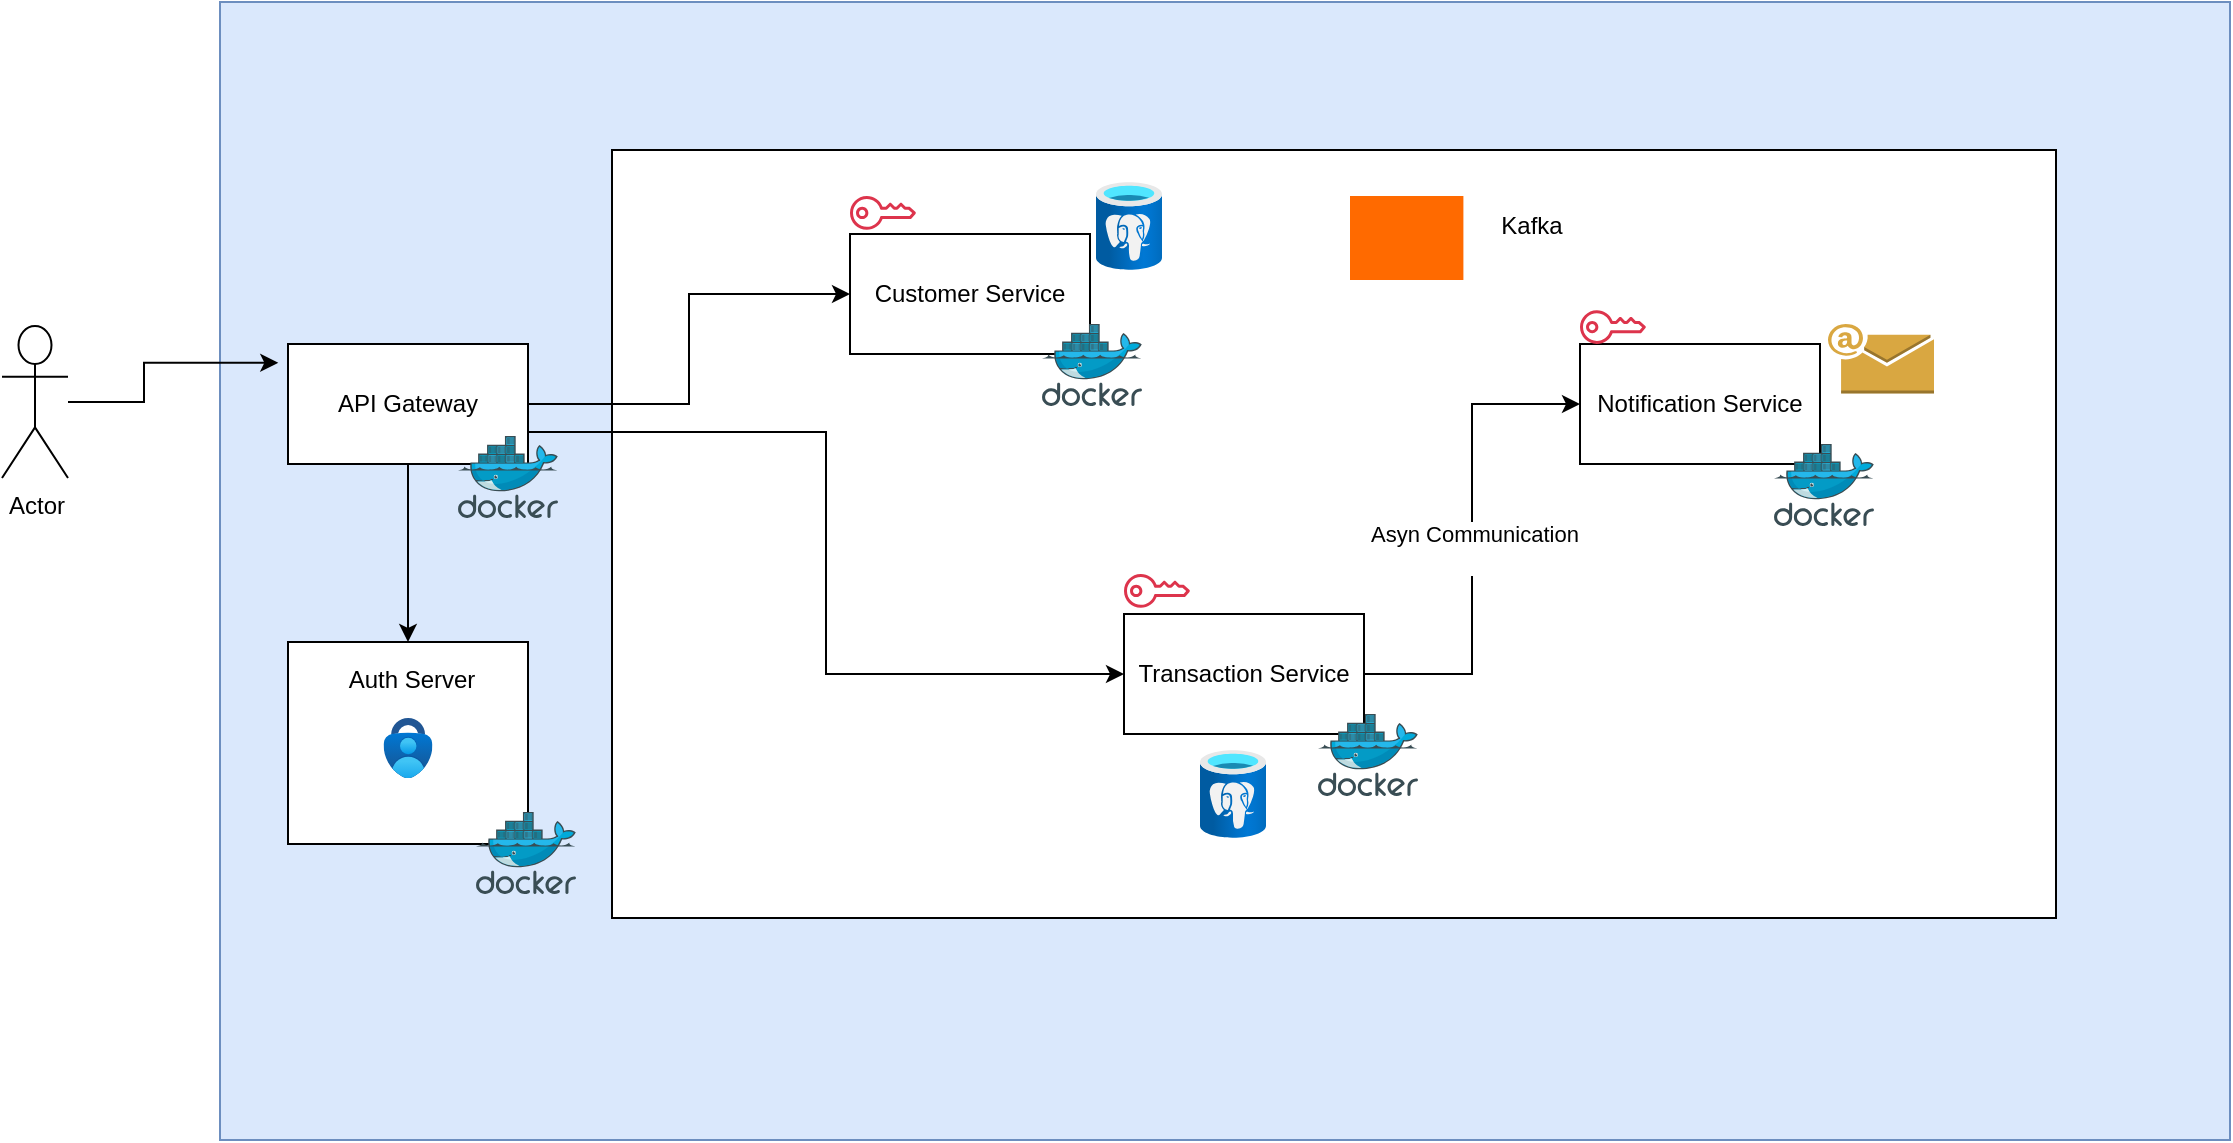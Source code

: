 <mxfile version="26.0.16">
  <diagram name="Page-1" id="CusKXPLtlxd3wGfyXoyn">
    <mxGraphModel dx="1434" dy="838" grid="0" gridSize="10" guides="1" tooltips="1" connect="1" arrows="1" fold="1" page="1" pageScale="1" pageWidth="850" pageHeight="1100" math="0" shadow="0">
      <root>
        <mxCell id="0" />
        <mxCell id="1" parent="0" />
        <mxCell id="Coo1TLE-8pdY9o4Q0BLN-1" value="Actor" style="shape=umlActor;verticalLabelPosition=bottom;verticalAlign=top;html=1;outlineConnect=0;" vertex="1" parent="1">
          <mxGeometry x="6" y="462" width="33" height="76" as="geometry" />
        </mxCell>
        <mxCell id="Coo1TLE-8pdY9o4Q0BLN-2" value="" style="rounded=0;whiteSpace=wrap;html=1;fillColor=#dae8fc;strokeColor=#6c8ebf;" vertex="1" parent="1">
          <mxGeometry x="115" y="300" width="1005" height="569" as="geometry" />
        </mxCell>
        <mxCell id="Coo1TLE-8pdY9o4Q0BLN-3" value="" style="rounded=0;whiteSpace=wrap;html=1;" vertex="1" parent="1">
          <mxGeometry x="311" y="374" width="722" height="384" as="geometry" />
        </mxCell>
        <mxCell id="Coo1TLE-8pdY9o4Q0BLN-7" value="" style="edgeStyle=orthogonalEdgeStyle;rounded=0;orthogonalLoop=1;jettySize=auto;html=1;" edge="1" parent="1" source="Coo1TLE-8pdY9o4Q0BLN-5" target="Coo1TLE-8pdY9o4Q0BLN-6">
          <mxGeometry relative="1" as="geometry" />
        </mxCell>
        <mxCell id="Coo1TLE-8pdY9o4Q0BLN-15" style="edgeStyle=orthogonalEdgeStyle;rounded=0;orthogonalLoop=1;jettySize=auto;html=1;entryX=0;entryY=0.5;entryDx=0;entryDy=0;" edge="1" parent="1" source="Coo1TLE-8pdY9o4Q0BLN-5" target="Coo1TLE-8pdY9o4Q0BLN-12">
          <mxGeometry relative="1" as="geometry" />
        </mxCell>
        <mxCell id="Coo1TLE-8pdY9o4Q0BLN-21" style="edgeStyle=orthogonalEdgeStyle;rounded=0;orthogonalLoop=1;jettySize=auto;html=1;entryX=0;entryY=0.5;entryDx=0;entryDy=0;" edge="1" parent="1" source="Coo1TLE-8pdY9o4Q0BLN-5" target="Coo1TLE-8pdY9o4Q0BLN-13">
          <mxGeometry relative="1" as="geometry">
            <Array as="points">
              <mxPoint x="418" y="515" />
              <mxPoint x="418" y="636" />
            </Array>
          </mxGeometry>
        </mxCell>
        <mxCell id="Coo1TLE-8pdY9o4Q0BLN-5" value="API Gateway" style="rounded=0;whiteSpace=wrap;html=1;" vertex="1" parent="1">
          <mxGeometry x="149" y="471" width="120" height="60" as="geometry" />
        </mxCell>
        <mxCell id="Coo1TLE-8pdY9o4Q0BLN-6" value="" style="rounded=0;whiteSpace=wrap;html=1;" vertex="1" parent="1">
          <mxGeometry x="149" y="620" width="120" height="101" as="geometry" />
        </mxCell>
        <mxCell id="Coo1TLE-8pdY9o4Q0BLN-8" value="" style="image;aspect=fixed;html=1;points=[];align=center;fontSize=12;image=img/lib/azure2/security/Multifactor_Authentication.svg;" vertex="1" parent="1">
          <mxGeometry x="196.78" y="658" width="24.44" height="30" as="geometry" />
        </mxCell>
        <mxCell id="Coo1TLE-8pdY9o4Q0BLN-9" value="Auth Server" style="text;html=1;align=center;verticalAlign=middle;whiteSpace=wrap;rounded=0;" vertex="1" parent="1">
          <mxGeometry x="174.22" y="624" width="73.78" height="30" as="geometry" />
        </mxCell>
        <mxCell id="Coo1TLE-8pdY9o4Q0BLN-10" value="" style="image;sketch=0;aspect=fixed;html=1;points=[];align=center;fontSize=12;image=img/lib/mscae/Docker.svg;" vertex="1" parent="1">
          <mxGeometry x="234" y="517" width="50" height="41" as="geometry" />
        </mxCell>
        <mxCell id="Coo1TLE-8pdY9o4Q0BLN-11" value="" style="image;sketch=0;aspect=fixed;html=1;points=[];align=center;fontSize=12;image=img/lib/mscae/Docker.svg;" vertex="1" parent="1">
          <mxGeometry x="243" y="705" width="50" height="41" as="geometry" />
        </mxCell>
        <mxCell id="Coo1TLE-8pdY9o4Q0BLN-12" value="Customer Service" style="rounded=0;whiteSpace=wrap;html=1;" vertex="1" parent="1">
          <mxGeometry x="430" y="416" width="120" height="60" as="geometry" />
        </mxCell>
        <mxCell id="Coo1TLE-8pdY9o4Q0BLN-20" style="edgeStyle=orthogonalEdgeStyle;rounded=0;orthogonalLoop=1;jettySize=auto;html=1;entryX=0;entryY=0.5;entryDx=0;entryDy=0;" edge="1" parent="1" source="Coo1TLE-8pdY9o4Q0BLN-13" target="Coo1TLE-8pdY9o4Q0BLN-18">
          <mxGeometry relative="1" as="geometry" />
        </mxCell>
        <mxCell id="Coo1TLE-8pdY9o4Q0BLN-24" value="Asyn Communication&lt;div&gt;&lt;br&gt;&lt;/div&gt;" style="edgeLabel;html=1;align=center;verticalAlign=middle;resizable=0;points=[];" vertex="1" connectable="0" parent="Coo1TLE-8pdY9o4Q0BLN-20">
          <mxGeometry x="0.022" y="-2" relative="1" as="geometry">
            <mxPoint x="-1" y="7" as="offset" />
          </mxGeometry>
        </mxCell>
        <mxCell id="Coo1TLE-8pdY9o4Q0BLN-13" value="Transaction Service" style="rounded=0;whiteSpace=wrap;html=1;" vertex="1" parent="1">
          <mxGeometry x="567" y="606" width="120" height="60" as="geometry" />
        </mxCell>
        <mxCell id="Coo1TLE-8pdY9o4Q0BLN-14" value="" style="image;sketch=0;aspect=fixed;html=1;points=[];align=center;fontSize=12;image=img/lib/mscae/Docker.svg;" vertex="1" parent="1">
          <mxGeometry x="526" y="461" width="50" height="41" as="geometry" />
        </mxCell>
        <mxCell id="Coo1TLE-8pdY9o4Q0BLN-17" value="" style="image;sketch=0;aspect=fixed;html=1;points=[];align=center;fontSize=12;image=img/lib/mscae/Docker.svg;" vertex="1" parent="1">
          <mxGeometry x="664" y="656" width="50" height="41" as="geometry" />
        </mxCell>
        <mxCell id="Coo1TLE-8pdY9o4Q0BLN-18" value="Notification Service" style="rounded=0;whiteSpace=wrap;html=1;" vertex="1" parent="1">
          <mxGeometry x="795" y="471" width="120" height="60" as="geometry" />
        </mxCell>
        <mxCell id="Coo1TLE-8pdY9o4Q0BLN-19" value="" style="image;sketch=0;aspect=fixed;html=1;points=[];align=center;fontSize=12;image=img/lib/mscae/Docker.svg;" vertex="1" parent="1">
          <mxGeometry x="892" y="521" width="50" height="41" as="geometry" />
        </mxCell>
        <mxCell id="Coo1TLE-8pdY9o4Q0BLN-22" value="" style="image;aspect=fixed;html=1;points=[];align=center;fontSize=12;image=img/lib/azure2/databases/Azure_Database_PostgreSQL_Server.svg;" vertex="1" parent="1">
          <mxGeometry x="605" y="674" width="33" height="44" as="geometry" />
        </mxCell>
        <mxCell id="Coo1TLE-8pdY9o4Q0BLN-23" value="" style="image;aspect=fixed;html=1;points=[];align=center;fontSize=12;image=img/lib/azure2/databases/Azure_Database_PostgreSQL_Server.svg;" vertex="1" parent="1">
          <mxGeometry x="553" y="390" width="33" height="44" as="geometry" />
        </mxCell>
        <mxCell id="Coo1TLE-8pdY9o4Q0BLN-25" value="" style="points=[];aspect=fixed;html=1;align=center;shadow=0;dashed=0;fillColor=#FF6A00;strokeColor=none;shape=mxgraph.alibaba_cloud.kafka;" vertex="1" parent="1">
          <mxGeometry x="680" y="397" width="56.7" height="42" as="geometry" />
        </mxCell>
        <mxCell id="Coo1TLE-8pdY9o4Q0BLN-26" value="Kafka" style="text;html=1;align=center;verticalAlign=middle;whiteSpace=wrap;rounded=0;" vertex="1" parent="1">
          <mxGeometry x="741" y="397" width="60" height="30" as="geometry" />
        </mxCell>
        <mxCell id="Coo1TLE-8pdY9o4Q0BLN-29" style="edgeStyle=orthogonalEdgeStyle;rounded=0;orthogonalLoop=1;jettySize=auto;html=1;entryX=0.029;entryY=0.317;entryDx=0;entryDy=0;entryPerimeter=0;" edge="1" parent="1" source="Coo1TLE-8pdY9o4Q0BLN-1" target="Coo1TLE-8pdY9o4Q0BLN-2">
          <mxGeometry relative="1" as="geometry" />
        </mxCell>
        <mxCell id="Coo1TLE-8pdY9o4Q0BLN-30" value="" style="sketch=0;outlineConnect=0;fontColor=#232F3E;gradientColor=none;fillColor=#DD344C;strokeColor=none;dashed=0;verticalLabelPosition=bottom;verticalAlign=top;align=center;html=1;fontSize=12;fontStyle=0;aspect=fixed;pointerEvents=1;shape=mxgraph.aws4.addon;" vertex="1" parent="1">
          <mxGeometry x="430" y="397" width="33" height="16.92" as="geometry" />
        </mxCell>
        <mxCell id="Coo1TLE-8pdY9o4Q0BLN-31" value="" style="sketch=0;outlineConnect=0;fontColor=#232F3E;gradientColor=none;fillColor=#DD344C;strokeColor=none;dashed=0;verticalLabelPosition=bottom;verticalAlign=top;align=center;html=1;fontSize=12;fontStyle=0;aspect=fixed;pointerEvents=1;shape=mxgraph.aws4.addon;" vertex="1" parent="1">
          <mxGeometry x="567" y="586" width="33" height="16.92" as="geometry" />
        </mxCell>
        <mxCell id="Coo1TLE-8pdY9o4Q0BLN-32" value="" style="sketch=0;outlineConnect=0;fontColor=#232F3E;gradientColor=none;fillColor=#DD344C;strokeColor=none;dashed=0;verticalLabelPosition=bottom;verticalAlign=top;align=center;html=1;fontSize=12;fontStyle=0;aspect=fixed;pointerEvents=1;shape=mxgraph.aws4.addon;" vertex="1" parent="1">
          <mxGeometry x="795" y="454.08" width="33" height="16.92" as="geometry" />
        </mxCell>
        <mxCell id="Coo1TLE-8pdY9o4Q0BLN-33" value="" style="outlineConnect=0;dashed=0;verticalLabelPosition=bottom;verticalAlign=top;align=center;html=1;shape=mxgraph.aws3.email;fillColor=#D9A741;gradientColor=none;" vertex="1" parent="1">
          <mxGeometry x="919" y="461" width="53" height="34.75" as="geometry" />
        </mxCell>
      </root>
    </mxGraphModel>
  </diagram>
</mxfile>
